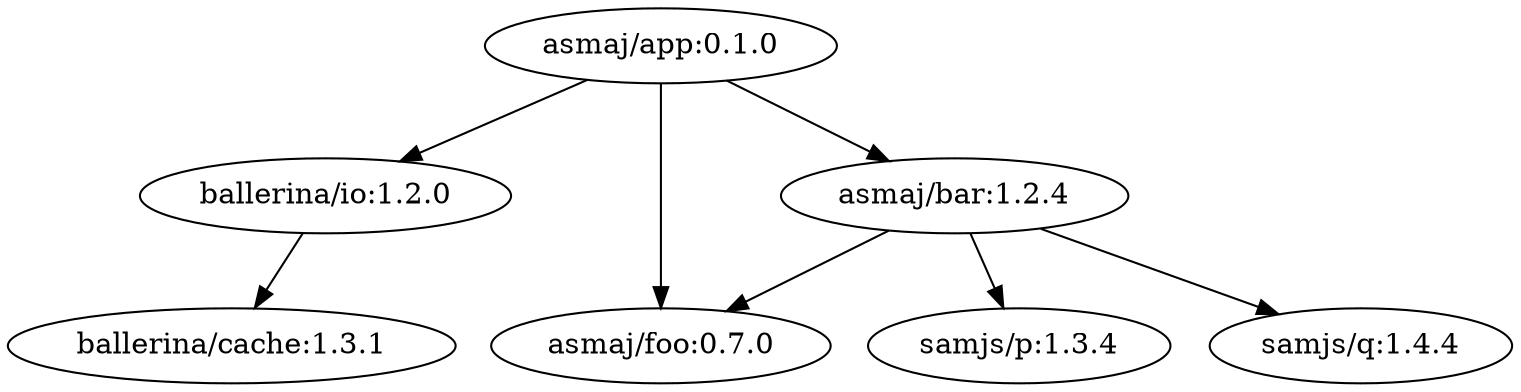 digraph "example1" {
    "asmaj/app:0.1.0" -> "asmaj/foo:0.7.0"
    "asmaj/app:0.1.0" -> "ballerina/io:1.2.0"
    "ballerina/io:1.2.0" -> "ballerina/cache:1.3.1"
    "asmaj/app:0.1.0" -> "asmaj/bar:1.2.4"
    "asmaj/bar:1.2.4" -> "asmaj/foo:0.7.0"
    "asmaj/bar:1.2.4" -> "samjs/p:1.3.4"
    "asmaj/bar:1.2.4" -> "samjs/q:1.4.4"

    // Errors
    "asmaj/foo:0.7.0" [error = true]
}
